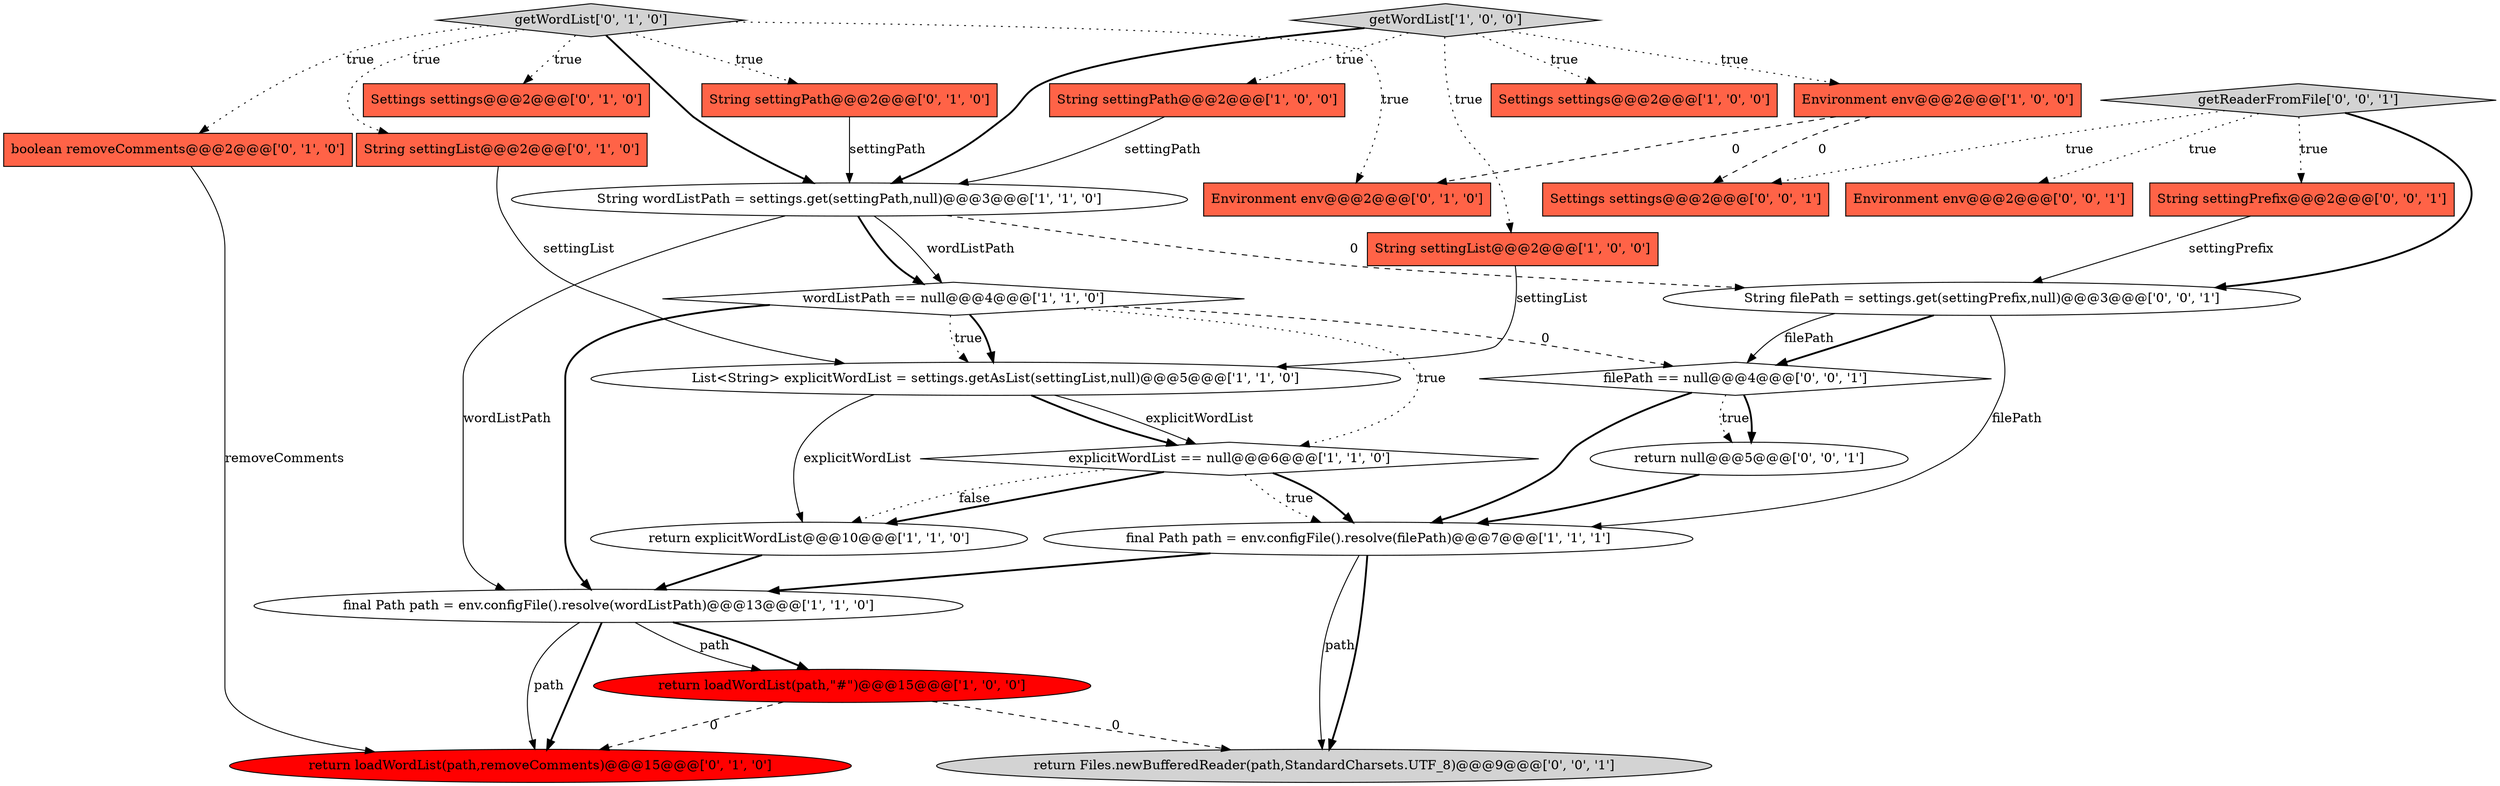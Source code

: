 digraph {
1 [style = filled, label = "final Path path = env.configFile().resolve(wordListPath)@@@13@@@['1', '1', '0']", fillcolor = white, shape = ellipse image = "AAA0AAABBB1BBB"];
16 [style = filled, label = "getWordList['0', '1', '0']", fillcolor = lightgray, shape = diamond image = "AAA0AAABBB2BBB"];
5 [style = filled, label = "explicitWordList == null@@@6@@@['1', '1', '0']", fillcolor = white, shape = diamond image = "AAA0AAABBB1BBB"];
11 [style = filled, label = "return loadWordList(path,\"#\")@@@15@@@['1', '0', '0']", fillcolor = red, shape = ellipse image = "AAA1AAABBB1BBB"];
7 [style = filled, label = "String wordListPath = settings.get(settingPath,null)@@@3@@@['1', '1', '0']", fillcolor = white, shape = ellipse image = "AAA0AAABBB1BBB"];
6 [style = filled, label = "return explicitWordList@@@10@@@['1', '1', '0']", fillcolor = white, shape = ellipse image = "AAA0AAABBB1BBB"];
12 [style = filled, label = "final Path path = env.configFile().resolve(filePath)@@@7@@@['1', '1', '1']", fillcolor = white, shape = ellipse image = "AAA0AAABBB1BBB"];
9 [style = filled, label = "Settings settings@@@2@@@['1', '0', '0']", fillcolor = tomato, shape = box image = "AAA0AAABBB1BBB"];
18 [style = filled, label = "Settings settings@@@2@@@['0', '1', '0']", fillcolor = tomato, shape = box image = "AAA0AAABBB2BBB"];
4 [style = filled, label = "List<String> explicitWordList = settings.getAsList(settingList,null)@@@5@@@['1', '1', '0']", fillcolor = white, shape = ellipse image = "AAA0AAABBB1BBB"];
21 [style = filled, label = "getReaderFromFile['0', '0', '1']", fillcolor = lightgray, shape = diamond image = "AAA0AAABBB3BBB"];
20 [style = filled, label = "String filePath = settings.get(settingPrefix,null)@@@3@@@['0', '0', '1']", fillcolor = white, shape = ellipse image = "AAA0AAABBB3BBB"];
10 [style = filled, label = "Environment env@@@2@@@['1', '0', '0']", fillcolor = tomato, shape = box image = "AAA1AAABBB1BBB"];
8 [style = filled, label = "String settingList@@@2@@@['1', '0', '0']", fillcolor = tomato, shape = box image = "AAA0AAABBB1BBB"];
0 [style = filled, label = "wordListPath == null@@@4@@@['1', '1', '0']", fillcolor = white, shape = diamond image = "AAA0AAABBB1BBB"];
14 [style = filled, label = "String settingPath@@@2@@@['0', '1', '0']", fillcolor = tomato, shape = box image = "AAA0AAABBB2BBB"];
17 [style = filled, label = "return loadWordList(path,removeComments)@@@15@@@['0', '1', '0']", fillcolor = red, shape = ellipse image = "AAA1AAABBB2BBB"];
25 [style = filled, label = "return null@@@5@@@['0', '0', '1']", fillcolor = white, shape = ellipse image = "AAA0AAABBB3BBB"];
22 [style = filled, label = "return Files.newBufferedReader(path,StandardCharsets.UTF_8)@@@9@@@['0', '0', '1']", fillcolor = lightgray, shape = ellipse image = "AAA0AAABBB3BBB"];
2 [style = filled, label = "getWordList['1', '0', '0']", fillcolor = lightgray, shape = diamond image = "AAA0AAABBB1BBB"];
15 [style = filled, label = "String settingList@@@2@@@['0', '1', '0']", fillcolor = tomato, shape = box image = "AAA0AAABBB2BBB"];
3 [style = filled, label = "String settingPath@@@2@@@['1', '0', '0']", fillcolor = tomato, shape = box image = "AAA0AAABBB1BBB"];
19 [style = filled, label = "Environment env@@@2@@@['0', '1', '0']", fillcolor = tomato, shape = box image = "AAA1AAABBB2BBB"];
23 [style = filled, label = "Environment env@@@2@@@['0', '0', '1']", fillcolor = tomato, shape = box image = "AAA0AAABBB3BBB"];
27 [style = filled, label = "Settings settings@@@2@@@['0', '0', '1']", fillcolor = tomato, shape = box image = "AAA0AAABBB3BBB"];
24 [style = filled, label = "filePath == null@@@4@@@['0', '0', '1']", fillcolor = white, shape = diamond image = "AAA0AAABBB3BBB"];
26 [style = filled, label = "String settingPrefix@@@2@@@['0', '0', '1']", fillcolor = tomato, shape = box image = "AAA0AAABBB3BBB"];
13 [style = filled, label = "boolean removeComments@@@2@@@['0', '1', '0']", fillcolor = tomato, shape = box image = "AAA0AAABBB2BBB"];
2->3 [style = dotted, label="true"];
16->19 [style = dotted, label="true"];
4->5 [style = solid, label="explicitWordList"];
24->12 [style = bold, label=""];
0->5 [style = dotted, label="true"];
16->13 [style = dotted, label="true"];
2->8 [style = dotted, label="true"];
1->11 [style = solid, label="path"];
24->25 [style = dotted, label="true"];
10->19 [style = dashed, label="0"];
0->4 [style = dotted, label="true"];
16->7 [style = bold, label=""];
11->22 [style = dashed, label="0"];
7->20 [style = dashed, label="0"];
12->22 [style = solid, label="path"];
21->27 [style = dotted, label="true"];
7->0 [style = bold, label=""];
11->17 [style = dashed, label="0"];
5->12 [style = dotted, label="true"];
10->27 [style = dashed, label="0"];
12->1 [style = bold, label=""];
1->11 [style = bold, label=""];
1->17 [style = bold, label=""];
8->4 [style = solid, label="settingList"];
7->0 [style = solid, label="wordListPath"];
13->17 [style = solid, label="removeComments"];
6->1 [style = bold, label=""];
15->4 [style = solid, label="settingList"];
21->20 [style = bold, label=""];
2->9 [style = dotted, label="true"];
5->6 [style = bold, label=""];
7->1 [style = solid, label="wordListPath"];
14->7 [style = solid, label="settingPath"];
5->12 [style = bold, label=""];
25->12 [style = bold, label=""];
0->4 [style = bold, label=""];
5->6 [style = dotted, label="false"];
21->26 [style = dotted, label="true"];
3->7 [style = solid, label="settingPath"];
0->1 [style = bold, label=""];
24->25 [style = bold, label=""];
21->23 [style = dotted, label="true"];
16->14 [style = dotted, label="true"];
0->24 [style = dashed, label="0"];
26->20 [style = solid, label="settingPrefix"];
2->7 [style = bold, label=""];
4->6 [style = solid, label="explicitWordList"];
20->24 [style = bold, label=""];
20->24 [style = solid, label="filePath"];
4->5 [style = bold, label=""];
12->22 [style = bold, label=""];
1->17 [style = solid, label="path"];
2->10 [style = dotted, label="true"];
16->15 [style = dotted, label="true"];
20->12 [style = solid, label="filePath"];
16->18 [style = dotted, label="true"];
}
